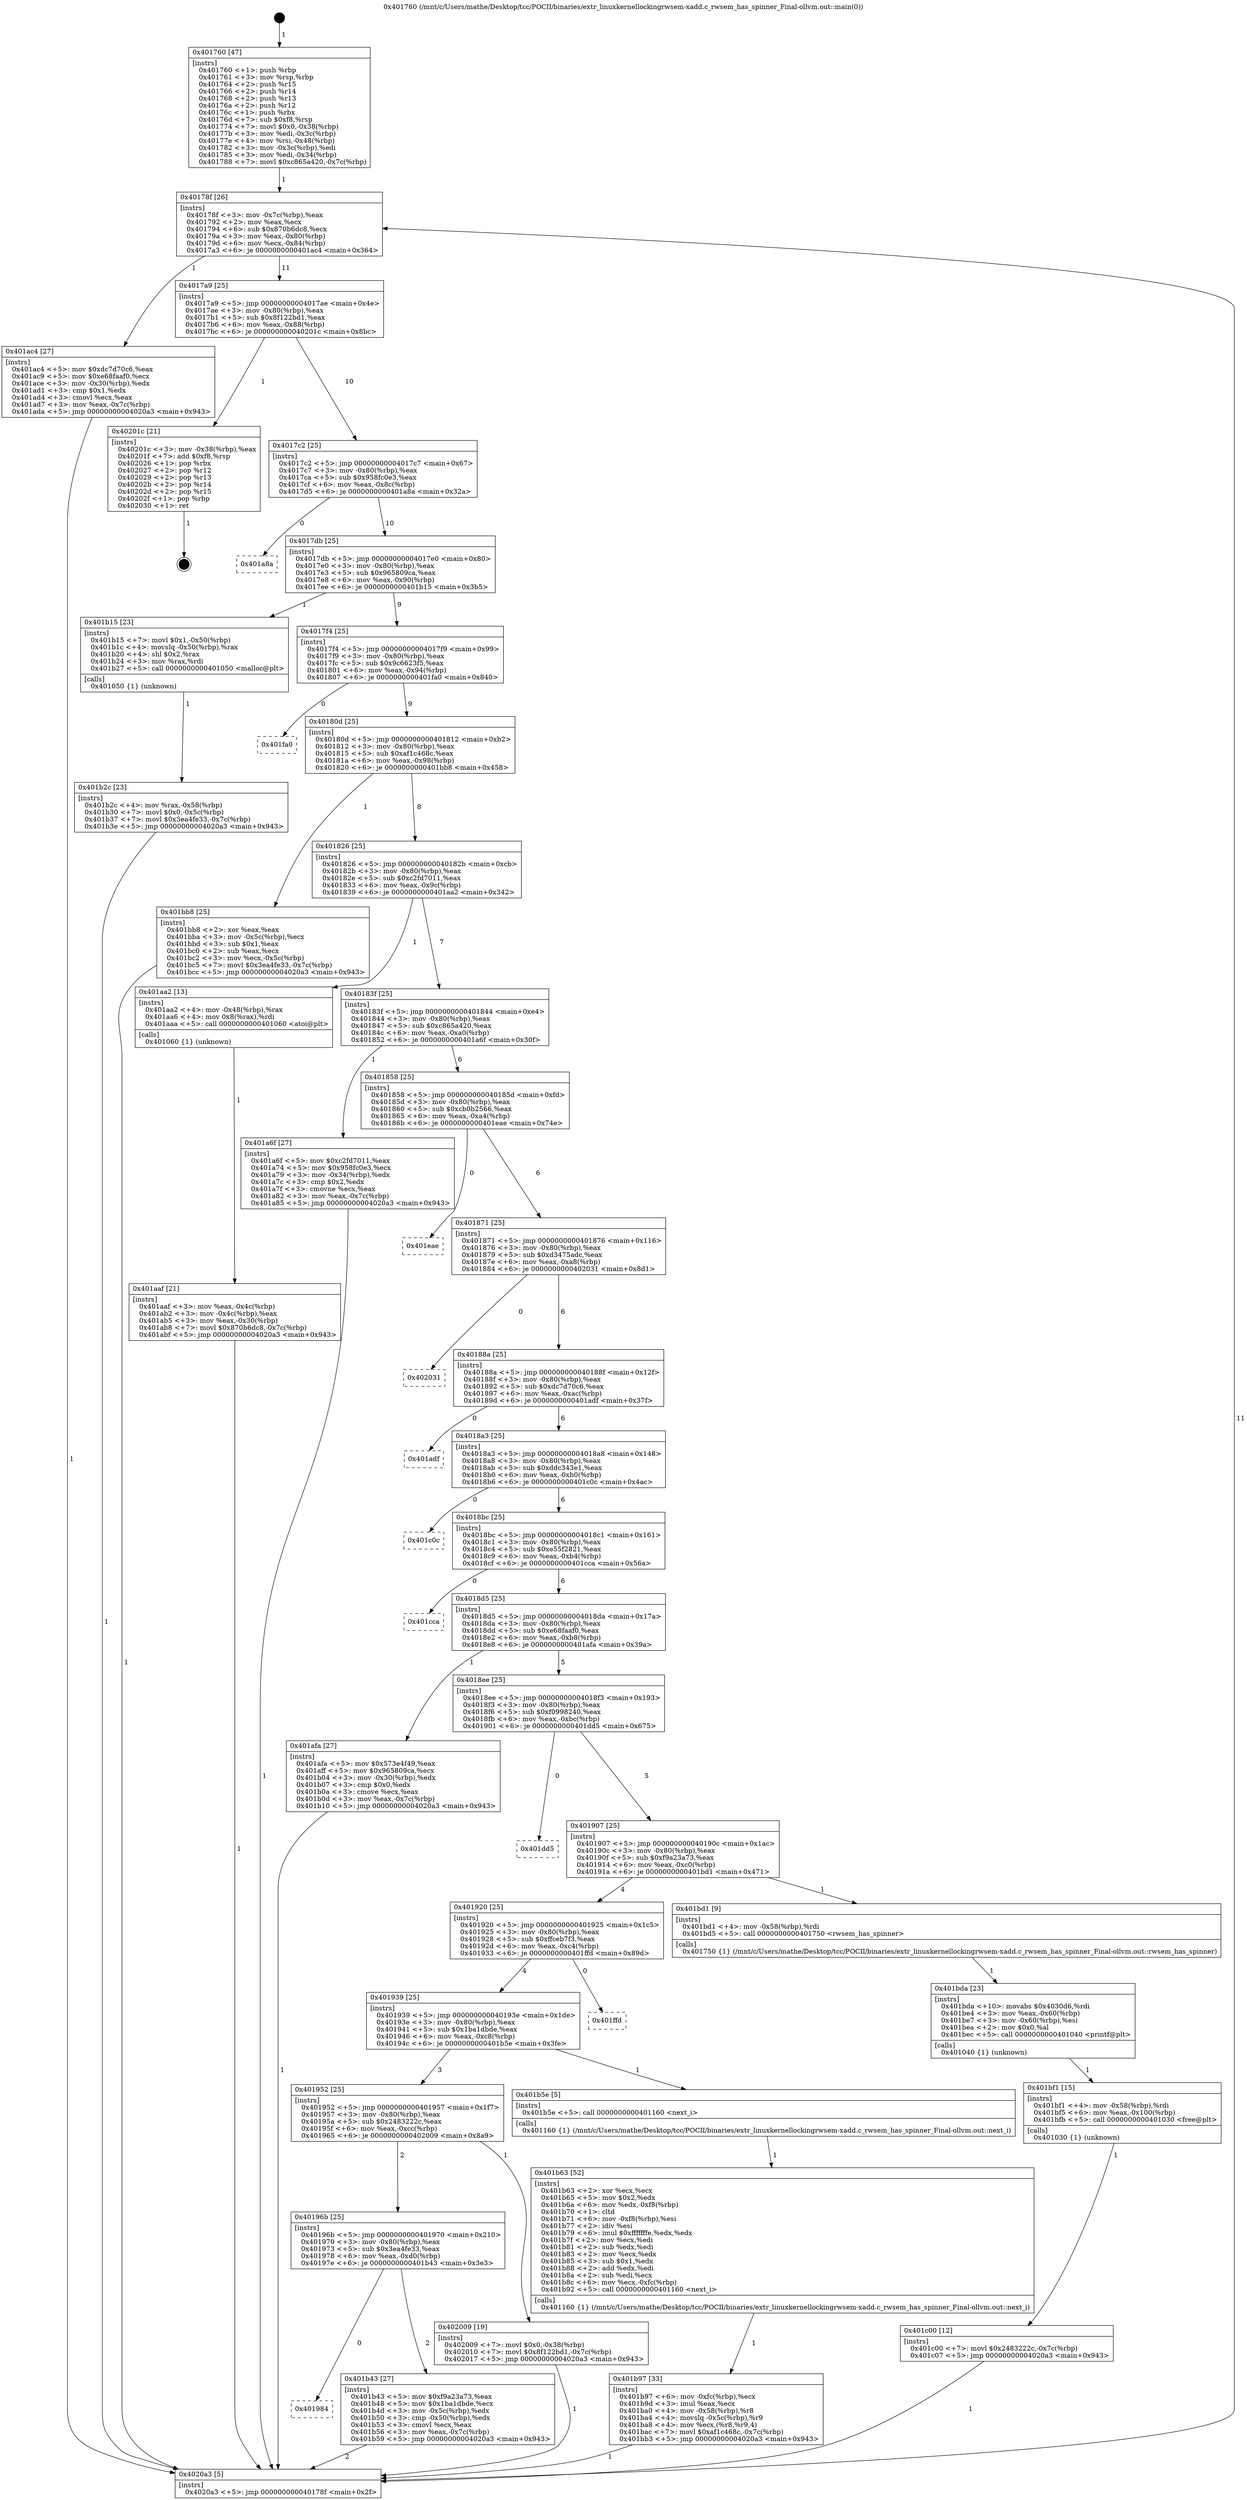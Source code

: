 digraph "0x401760" {
  label = "0x401760 (/mnt/c/Users/mathe/Desktop/tcc/POCII/binaries/extr_linuxkernellockingrwsem-xadd.c_rwsem_has_spinner_Final-ollvm.out::main(0))"
  labelloc = "t"
  node[shape=record]

  Entry [label="",width=0.3,height=0.3,shape=circle,fillcolor=black,style=filled]
  "0x40178f" [label="{
     0x40178f [26]\l
     | [instrs]\l
     &nbsp;&nbsp;0x40178f \<+3\>: mov -0x7c(%rbp),%eax\l
     &nbsp;&nbsp;0x401792 \<+2\>: mov %eax,%ecx\l
     &nbsp;&nbsp;0x401794 \<+6\>: sub $0x870b6dc8,%ecx\l
     &nbsp;&nbsp;0x40179a \<+3\>: mov %eax,-0x80(%rbp)\l
     &nbsp;&nbsp;0x40179d \<+6\>: mov %ecx,-0x84(%rbp)\l
     &nbsp;&nbsp;0x4017a3 \<+6\>: je 0000000000401ac4 \<main+0x364\>\l
  }"]
  "0x401ac4" [label="{
     0x401ac4 [27]\l
     | [instrs]\l
     &nbsp;&nbsp;0x401ac4 \<+5\>: mov $0xdc7d70c6,%eax\l
     &nbsp;&nbsp;0x401ac9 \<+5\>: mov $0xe68faaf0,%ecx\l
     &nbsp;&nbsp;0x401ace \<+3\>: mov -0x30(%rbp),%edx\l
     &nbsp;&nbsp;0x401ad1 \<+3\>: cmp $0x1,%edx\l
     &nbsp;&nbsp;0x401ad4 \<+3\>: cmovl %ecx,%eax\l
     &nbsp;&nbsp;0x401ad7 \<+3\>: mov %eax,-0x7c(%rbp)\l
     &nbsp;&nbsp;0x401ada \<+5\>: jmp 00000000004020a3 \<main+0x943\>\l
  }"]
  "0x4017a9" [label="{
     0x4017a9 [25]\l
     | [instrs]\l
     &nbsp;&nbsp;0x4017a9 \<+5\>: jmp 00000000004017ae \<main+0x4e\>\l
     &nbsp;&nbsp;0x4017ae \<+3\>: mov -0x80(%rbp),%eax\l
     &nbsp;&nbsp;0x4017b1 \<+5\>: sub $0x8f122bd1,%eax\l
     &nbsp;&nbsp;0x4017b6 \<+6\>: mov %eax,-0x88(%rbp)\l
     &nbsp;&nbsp;0x4017bc \<+6\>: je 000000000040201c \<main+0x8bc\>\l
  }"]
  Exit [label="",width=0.3,height=0.3,shape=circle,fillcolor=black,style=filled,peripheries=2]
  "0x40201c" [label="{
     0x40201c [21]\l
     | [instrs]\l
     &nbsp;&nbsp;0x40201c \<+3\>: mov -0x38(%rbp),%eax\l
     &nbsp;&nbsp;0x40201f \<+7\>: add $0xf8,%rsp\l
     &nbsp;&nbsp;0x402026 \<+1\>: pop %rbx\l
     &nbsp;&nbsp;0x402027 \<+2\>: pop %r12\l
     &nbsp;&nbsp;0x402029 \<+2\>: pop %r13\l
     &nbsp;&nbsp;0x40202b \<+2\>: pop %r14\l
     &nbsp;&nbsp;0x40202d \<+2\>: pop %r15\l
     &nbsp;&nbsp;0x40202f \<+1\>: pop %rbp\l
     &nbsp;&nbsp;0x402030 \<+1\>: ret\l
  }"]
  "0x4017c2" [label="{
     0x4017c2 [25]\l
     | [instrs]\l
     &nbsp;&nbsp;0x4017c2 \<+5\>: jmp 00000000004017c7 \<main+0x67\>\l
     &nbsp;&nbsp;0x4017c7 \<+3\>: mov -0x80(%rbp),%eax\l
     &nbsp;&nbsp;0x4017ca \<+5\>: sub $0x958fc0e3,%eax\l
     &nbsp;&nbsp;0x4017cf \<+6\>: mov %eax,-0x8c(%rbp)\l
     &nbsp;&nbsp;0x4017d5 \<+6\>: je 0000000000401a8a \<main+0x32a\>\l
  }"]
  "0x401c00" [label="{
     0x401c00 [12]\l
     | [instrs]\l
     &nbsp;&nbsp;0x401c00 \<+7\>: movl $0x2483222c,-0x7c(%rbp)\l
     &nbsp;&nbsp;0x401c07 \<+5\>: jmp 00000000004020a3 \<main+0x943\>\l
  }"]
  "0x401a8a" [label="{
     0x401a8a\l
  }", style=dashed]
  "0x4017db" [label="{
     0x4017db [25]\l
     | [instrs]\l
     &nbsp;&nbsp;0x4017db \<+5\>: jmp 00000000004017e0 \<main+0x80\>\l
     &nbsp;&nbsp;0x4017e0 \<+3\>: mov -0x80(%rbp),%eax\l
     &nbsp;&nbsp;0x4017e3 \<+5\>: sub $0x965809ca,%eax\l
     &nbsp;&nbsp;0x4017e8 \<+6\>: mov %eax,-0x90(%rbp)\l
     &nbsp;&nbsp;0x4017ee \<+6\>: je 0000000000401b15 \<main+0x3b5\>\l
  }"]
  "0x401bf1" [label="{
     0x401bf1 [15]\l
     | [instrs]\l
     &nbsp;&nbsp;0x401bf1 \<+4\>: mov -0x58(%rbp),%rdi\l
     &nbsp;&nbsp;0x401bf5 \<+6\>: mov %eax,-0x100(%rbp)\l
     &nbsp;&nbsp;0x401bfb \<+5\>: call 0000000000401030 \<free@plt\>\l
     | [calls]\l
     &nbsp;&nbsp;0x401030 \{1\} (unknown)\l
  }"]
  "0x401b15" [label="{
     0x401b15 [23]\l
     | [instrs]\l
     &nbsp;&nbsp;0x401b15 \<+7\>: movl $0x1,-0x50(%rbp)\l
     &nbsp;&nbsp;0x401b1c \<+4\>: movslq -0x50(%rbp),%rax\l
     &nbsp;&nbsp;0x401b20 \<+4\>: shl $0x2,%rax\l
     &nbsp;&nbsp;0x401b24 \<+3\>: mov %rax,%rdi\l
     &nbsp;&nbsp;0x401b27 \<+5\>: call 0000000000401050 \<malloc@plt\>\l
     | [calls]\l
     &nbsp;&nbsp;0x401050 \{1\} (unknown)\l
  }"]
  "0x4017f4" [label="{
     0x4017f4 [25]\l
     | [instrs]\l
     &nbsp;&nbsp;0x4017f4 \<+5\>: jmp 00000000004017f9 \<main+0x99\>\l
     &nbsp;&nbsp;0x4017f9 \<+3\>: mov -0x80(%rbp),%eax\l
     &nbsp;&nbsp;0x4017fc \<+5\>: sub $0x9c6623f5,%eax\l
     &nbsp;&nbsp;0x401801 \<+6\>: mov %eax,-0x94(%rbp)\l
     &nbsp;&nbsp;0x401807 \<+6\>: je 0000000000401fa0 \<main+0x840\>\l
  }"]
  "0x401bda" [label="{
     0x401bda [23]\l
     | [instrs]\l
     &nbsp;&nbsp;0x401bda \<+10\>: movabs $0x4030d6,%rdi\l
     &nbsp;&nbsp;0x401be4 \<+3\>: mov %eax,-0x60(%rbp)\l
     &nbsp;&nbsp;0x401be7 \<+3\>: mov -0x60(%rbp),%esi\l
     &nbsp;&nbsp;0x401bea \<+2\>: mov $0x0,%al\l
     &nbsp;&nbsp;0x401bec \<+5\>: call 0000000000401040 \<printf@plt\>\l
     | [calls]\l
     &nbsp;&nbsp;0x401040 \{1\} (unknown)\l
  }"]
  "0x401fa0" [label="{
     0x401fa0\l
  }", style=dashed]
  "0x40180d" [label="{
     0x40180d [25]\l
     | [instrs]\l
     &nbsp;&nbsp;0x40180d \<+5\>: jmp 0000000000401812 \<main+0xb2\>\l
     &nbsp;&nbsp;0x401812 \<+3\>: mov -0x80(%rbp),%eax\l
     &nbsp;&nbsp;0x401815 \<+5\>: sub $0xaf1c468c,%eax\l
     &nbsp;&nbsp;0x40181a \<+6\>: mov %eax,-0x98(%rbp)\l
     &nbsp;&nbsp;0x401820 \<+6\>: je 0000000000401bb8 \<main+0x458\>\l
  }"]
  "0x401b97" [label="{
     0x401b97 [33]\l
     | [instrs]\l
     &nbsp;&nbsp;0x401b97 \<+6\>: mov -0xfc(%rbp),%ecx\l
     &nbsp;&nbsp;0x401b9d \<+3\>: imul %eax,%ecx\l
     &nbsp;&nbsp;0x401ba0 \<+4\>: mov -0x58(%rbp),%r8\l
     &nbsp;&nbsp;0x401ba4 \<+4\>: movslq -0x5c(%rbp),%r9\l
     &nbsp;&nbsp;0x401ba8 \<+4\>: mov %ecx,(%r8,%r9,4)\l
     &nbsp;&nbsp;0x401bac \<+7\>: movl $0xaf1c468c,-0x7c(%rbp)\l
     &nbsp;&nbsp;0x401bb3 \<+5\>: jmp 00000000004020a3 \<main+0x943\>\l
  }"]
  "0x401bb8" [label="{
     0x401bb8 [25]\l
     | [instrs]\l
     &nbsp;&nbsp;0x401bb8 \<+2\>: xor %eax,%eax\l
     &nbsp;&nbsp;0x401bba \<+3\>: mov -0x5c(%rbp),%ecx\l
     &nbsp;&nbsp;0x401bbd \<+3\>: sub $0x1,%eax\l
     &nbsp;&nbsp;0x401bc0 \<+2\>: sub %eax,%ecx\l
     &nbsp;&nbsp;0x401bc2 \<+3\>: mov %ecx,-0x5c(%rbp)\l
     &nbsp;&nbsp;0x401bc5 \<+7\>: movl $0x3ea4fe33,-0x7c(%rbp)\l
     &nbsp;&nbsp;0x401bcc \<+5\>: jmp 00000000004020a3 \<main+0x943\>\l
  }"]
  "0x401826" [label="{
     0x401826 [25]\l
     | [instrs]\l
     &nbsp;&nbsp;0x401826 \<+5\>: jmp 000000000040182b \<main+0xcb\>\l
     &nbsp;&nbsp;0x40182b \<+3\>: mov -0x80(%rbp),%eax\l
     &nbsp;&nbsp;0x40182e \<+5\>: sub $0xc2fd7011,%eax\l
     &nbsp;&nbsp;0x401833 \<+6\>: mov %eax,-0x9c(%rbp)\l
     &nbsp;&nbsp;0x401839 \<+6\>: je 0000000000401aa2 \<main+0x342\>\l
  }"]
  "0x401b63" [label="{
     0x401b63 [52]\l
     | [instrs]\l
     &nbsp;&nbsp;0x401b63 \<+2\>: xor %ecx,%ecx\l
     &nbsp;&nbsp;0x401b65 \<+5\>: mov $0x2,%edx\l
     &nbsp;&nbsp;0x401b6a \<+6\>: mov %edx,-0xf8(%rbp)\l
     &nbsp;&nbsp;0x401b70 \<+1\>: cltd\l
     &nbsp;&nbsp;0x401b71 \<+6\>: mov -0xf8(%rbp),%esi\l
     &nbsp;&nbsp;0x401b77 \<+2\>: idiv %esi\l
     &nbsp;&nbsp;0x401b79 \<+6\>: imul $0xfffffffe,%edx,%edx\l
     &nbsp;&nbsp;0x401b7f \<+2\>: mov %ecx,%edi\l
     &nbsp;&nbsp;0x401b81 \<+2\>: sub %edx,%edi\l
     &nbsp;&nbsp;0x401b83 \<+2\>: mov %ecx,%edx\l
     &nbsp;&nbsp;0x401b85 \<+3\>: sub $0x1,%edx\l
     &nbsp;&nbsp;0x401b88 \<+2\>: add %edx,%edi\l
     &nbsp;&nbsp;0x401b8a \<+2\>: sub %edi,%ecx\l
     &nbsp;&nbsp;0x401b8c \<+6\>: mov %ecx,-0xfc(%rbp)\l
     &nbsp;&nbsp;0x401b92 \<+5\>: call 0000000000401160 \<next_i\>\l
     | [calls]\l
     &nbsp;&nbsp;0x401160 \{1\} (/mnt/c/Users/mathe/Desktop/tcc/POCII/binaries/extr_linuxkernellockingrwsem-xadd.c_rwsem_has_spinner_Final-ollvm.out::next_i)\l
  }"]
  "0x401aa2" [label="{
     0x401aa2 [13]\l
     | [instrs]\l
     &nbsp;&nbsp;0x401aa2 \<+4\>: mov -0x48(%rbp),%rax\l
     &nbsp;&nbsp;0x401aa6 \<+4\>: mov 0x8(%rax),%rdi\l
     &nbsp;&nbsp;0x401aaa \<+5\>: call 0000000000401060 \<atoi@plt\>\l
     | [calls]\l
     &nbsp;&nbsp;0x401060 \{1\} (unknown)\l
  }"]
  "0x40183f" [label="{
     0x40183f [25]\l
     | [instrs]\l
     &nbsp;&nbsp;0x40183f \<+5\>: jmp 0000000000401844 \<main+0xe4\>\l
     &nbsp;&nbsp;0x401844 \<+3\>: mov -0x80(%rbp),%eax\l
     &nbsp;&nbsp;0x401847 \<+5\>: sub $0xc865a420,%eax\l
     &nbsp;&nbsp;0x40184c \<+6\>: mov %eax,-0xa0(%rbp)\l
     &nbsp;&nbsp;0x401852 \<+6\>: je 0000000000401a6f \<main+0x30f\>\l
  }"]
  "0x401984" [label="{
     0x401984\l
  }", style=dashed]
  "0x401a6f" [label="{
     0x401a6f [27]\l
     | [instrs]\l
     &nbsp;&nbsp;0x401a6f \<+5\>: mov $0xc2fd7011,%eax\l
     &nbsp;&nbsp;0x401a74 \<+5\>: mov $0x958fc0e3,%ecx\l
     &nbsp;&nbsp;0x401a79 \<+3\>: mov -0x34(%rbp),%edx\l
     &nbsp;&nbsp;0x401a7c \<+3\>: cmp $0x2,%edx\l
     &nbsp;&nbsp;0x401a7f \<+3\>: cmovne %ecx,%eax\l
     &nbsp;&nbsp;0x401a82 \<+3\>: mov %eax,-0x7c(%rbp)\l
     &nbsp;&nbsp;0x401a85 \<+5\>: jmp 00000000004020a3 \<main+0x943\>\l
  }"]
  "0x401858" [label="{
     0x401858 [25]\l
     | [instrs]\l
     &nbsp;&nbsp;0x401858 \<+5\>: jmp 000000000040185d \<main+0xfd\>\l
     &nbsp;&nbsp;0x40185d \<+3\>: mov -0x80(%rbp),%eax\l
     &nbsp;&nbsp;0x401860 \<+5\>: sub $0xcb0b2566,%eax\l
     &nbsp;&nbsp;0x401865 \<+6\>: mov %eax,-0xa4(%rbp)\l
     &nbsp;&nbsp;0x40186b \<+6\>: je 0000000000401eae \<main+0x74e\>\l
  }"]
  "0x4020a3" [label="{
     0x4020a3 [5]\l
     | [instrs]\l
     &nbsp;&nbsp;0x4020a3 \<+5\>: jmp 000000000040178f \<main+0x2f\>\l
  }"]
  "0x401760" [label="{
     0x401760 [47]\l
     | [instrs]\l
     &nbsp;&nbsp;0x401760 \<+1\>: push %rbp\l
     &nbsp;&nbsp;0x401761 \<+3\>: mov %rsp,%rbp\l
     &nbsp;&nbsp;0x401764 \<+2\>: push %r15\l
     &nbsp;&nbsp;0x401766 \<+2\>: push %r14\l
     &nbsp;&nbsp;0x401768 \<+2\>: push %r13\l
     &nbsp;&nbsp;0x40176a \<+2\>: push %r12\l
     &nbsp;&nbsp;0x40176c \<+1\>: push %rbx\l
     &nbsp;&nbsp;0x40176d \<+7\>: sub $0xf8,%rsp\l
     &nbsp;&nbsp;0x401774 \<+7\>: movl $0x0,-0x38(%rbp)\l
     &nbsp;&nbsp;0x40177b \<+3\>: mov %edi,-0x3c(%rbp)\l
     &nbsp;&nbsp;0x40177e \<+4\>: mov %rsi,-0x48(%rbp)\l
     &nbsp;&nbsp;0x401782 \<+3\>: mov -0x3c(%rbp),%edi\l
     &nbsp;&nbsp;0x401785 \<+3\>: mov %edi,-0x34(%rbp)\l
     &nbsp;&nbsp;0x401788 \<+7\>: movl $0xc865a420,-0x7c(%rbp)\l
  }"]
  "0x401aaf" [label="{
     0x401aaf [21]\l
     | [instrs]\l
     &nbsp;&nbsp;0x401aaf \<+3\>: mov %eax,-0x4c(%rbp)\l
     &nbsp;&nbsp;0x401ab2 \<+3\>: mov -0x4c(%rbp),%eax\l
     &nbsp;&nbsp;0x401ab5 \<+3\>: mov %eax,-0x30(%rbp)\l
     &nbsp;&nbsp;0x401ab8 \<+7\>: movl $0x870b6dc8,-0x7c(%rbp)\l
     &nbsp;&nbsp;0x401abf \<+5\>: jmp 00000000004020a3 \<main+0x943\>\l
  }"]
  "0x401b43" [label="{
     0x401b43 [27]\l
     | [instrs]\l
     &nbsp;&nbsp;0x401b43 \<+5\>: mov $0xf9a23a73,%eax\l
     &nbsp;&nbsp;0x401b48 \<+5\>: mov $0x1ba1dbde,%ecx\l
     &nbsp;&nbsp;0x401b4d \<+3\>: mov -0x5c(%rbp),%edx\l
     &nbsp;&nbsp;0x401b50 \<+3\>: cmp -0x50(%rbp),%edx\l
     &nbsp;&nbsp;0x401b53 \<+3\>: cmovl %ecx,%eax\l
     &nbsp;&nbsp;0x401b56 \<+3\>: mov %eax,-0x7c(%rbp)\l
     &nbsp;&nbsp;0x401b59 \<+5\>: jmp 00000000004020a3 \<main+0x943\>\l
  }"]
  "0x401eae" [label="{
     0x401eae\l
  }", style=dashed]
  "0x401871" [label="{
     0x401871 [25]\l
     | [instrs]\l
     &nbsp;&nbsp;0x401871 \<+5\>: jmp 0000000000401876 \<main+0x116\>\l
     &nbsp;&nbsp;0x401876 \<+3\>: mov -0x80(%rbp),%eax\l
     &nbsp;&nbsp;0x401879 \<+5\>: sub $0xd3475adc,%eax\l
     &nbsp;&nbsp;0x40187e \<+6\>: mov %eax,-0xa8(%rbp)\l
     &nbsp;&nbsp;0x401884 \<+6\>: je 0000000000402031 \<main+0x8d1\>\l
  }"]
  "0x40196b" [label="{
     0x40196b [25]\l
     | [instrs]\l
     &nbsp;&nbsp;0x40196b \<+5\>: jmp 0000000000401970 \<main+0x210\>\l
     &nbsp;&nbsp;0x401970 \<+3\>: mov -0x80(%rbp),%eax\l
     &nbsp;&nbsp;0x401973 \<+5\>: sub $0x3ea4fe33,%eax\l
     &nbsp;&nbsp;0x401978 \<+6\>: mov %eax,-0xd0(%rbp)\l
     &nbsp;&nbsp;0x40197e \<+6\>: je 0000000000401b43 \<main+0x3e3\>\l
  }"]
  "0x402031" [label="{
     0x402031\l
  }", style=dashed]
  "0x40188a" [label="{
     0x40188a [25]\l
     | [instrs]\l
     &nbsp;&nbsp;0x40188a \<+5\>: jmp 000000000040188f \<main+0x12f\>\l
     &nbsp;&nbsp;0x40188f \<+3\>: mov -0x80(%rbp),%eax\l
     &nbsp;&nbsp;0x401892 \<+5\>: sub $0xdc7d70c6,%eax\l
     &nbsp;&nbsp;0x401897 \<+6\>: mov %eax,-0xac(%rbp)\l
     &nbsp;&nbsp;0x40189d \<+6\>: je 0000000000401adf \<main+0x37f\>\l
  }"]
  "0x402009" [label="{
     0x402009 [19]\l
     | [instrs]\l
     &nbsp;&nbsp;0x402009 \<+7\>: movl $0x0,-0x38(%rbp)\l
     &nbsp;&nbsp;0x402010 \<+7\>: movl $0x8f122bd1,-0x7c(%rbp)\l
     &nbsp;&nbsp;0x402017 \<+5\>: jmp 00000000004020a3 \<main+0x943\>\l
  }"]
  "0x401adf" [label="{
     0x401adf\l
  }", style=dashed]
  "0x4018a3" [label="{
     0x4018a3 [25]\l
     | [instrs]\l
     &nbsp;&nbsp;0x4018a3 \<+5\>: jmp 00000000004018a8 \<main+0x148\>\l
     &nbsp;&nbsp;0x4018a8 \<+3\>: mov -0x80(%rbp),%eax\l
     &nbsp;&nbsp;0x4018ab \<+5\>: sub $0xddc343e1,%eax\l
     &nbsp;&nbsp;0x4018b0 \<+6\>: mov %eax,-0xb0(%rbp)\l
     &nbsp;&nbsp;0x4018b6 \<+6\>: je 0000000000401c0c \<main+0x4ac\>\l
  }"]
  "0x401952" [label="{
     0x401952 [25]\l
     | [instrs]\l
     &nbsp;&nbsp;0x401952 \<+5\>: jmp 0000000000401957 \<main+0x1f7\>\l
     &nbsp;&nbsp;0x401957 \<+3\>: mov -0x80(%rbp),%eax\l
     &nbsp;&nbsp;0x40195a \<+5\>: sub $0x2483222c,%eax\l
     &nbsp;&nbsp;0x40195f \<+6\>: mov %eax,-0xcc(%rbp)\l
     &nbsp;&nbsp;0x401965 \<+6\>: je 0000000000402009 \<main+0x8a9\>\l
  }"]
  "0x401c0c" [label="{
     0x401c0c\l
  }", style=dashed]
  "0x4018bc" [label="{
     0x4018bc [25]\l
     | [instrs]\l
     &nbsp;&nbsp;0x4018bc \<+5\>: jmp 00000000004018c1 \<main+0x161\>\l
     &nbsp;&nbsp;0x4018c1 \<+3\>: mov -0x80(%rbp),%eax\l
     &nbsp;&nbsp;0x4018c4 \<+5\>: sub $0xe55f2821,%eax\l
     &nbsp;&nbsp;0x4018c9 \<+6\>: mov %eax,-0xb4(%rbp)\l
     &nbsp;&nbsp;0x4018cf \<+6\>: je 0000000000401cca \<main+0x56a\>\l
  }"]
  "0x401b5e" [label="{
     0x401b5e [5]\l
     | [instrs]\l
     &nbsp;&nbsp;0x401b5e \<+5\>: call 0000000000401160 \<next_i\>\l
     | [calls]\l
     &nbsp;&nbsp;0x401160 \{1\} (/mnt/c/Users/mathe/Desktop/tcc/POCII/binaries/extr_linuxkernellockingrwsem-xadd.c_rwsem_has_spinner_Final-ollvm.out::next_i)\l
  }"]
  "0x401cca" [label="{
     0x401cca\l
  }", style=dashed]
  "0x4018d5" [label="{
     0x4018d5 [25]\l
     | [instrs]\l
     &nbsp;&nbsp;0x4018d5 \<+5\>: jmp 00000000004018da \<main+0x17a\>\l
     &nbsp;&nbsp;0x4018da \<+3\>: mov -0x80(%rbp),%eax\l
     &nbsp;&nbsp;0x4018dd \<+5\>: sub $0xe68faaf0,%eax\l
     &nbsp;&nbsp;0x4018e2 \<+6\>: mov %eax,-0xb8(%rbp)\l
     &nbsp;&nbsp;0x4018e8 \<+6\>: je 0000000000401afa \<main+0x39a\>\l
  }"]
  "0x401939" [label="{
     0x401939 [25]\l
     | [instrs]\l
     &nbsp;&nbsp;0x401939 \<+5\>: jmp 000000000040193e \<main+0x1de\>\l
     &nbsp;&nbsp;0x40193e \<+3\>: mov -0x80(%rbp),%eax\l
     &nbsp;&nbsp;0x401941 \<+5\>: sub $0x1ba1dbde,%eax\l
     &nbsp;&nbsp;0x401946 \<+6\>: mov %eax,-0xc8(%rbp)\l
     &nbsp;&nbsp;0x40194c \<+6\>: je 0000000000401b5e \<main+0x3fe\>\l
  }"]
  "0x401afa" [label="{
     0x401afa [27]\l
     | [instrs]\l
     &nbsp;&nbsp;0x401afa \<+5\>: mov $0x573e4f49,%eax\l
     &nbsp;&nbsp;0x401aff \<+5\>: mov $0x965809ca,%ecx\l
     &nbsp;&nbsp;0x401b04 \<+3\>: mov -0x30(%rbp),%edx\l
     &nbsp;&nbsp;0x401b07 \<+3\>: cmp $0x0,%edx\l
     &nbsp;&nbsp;0x401b0a \<+3\>: cmove %ecx,%eax\l
     &nbsp;&nbsp;0x401b0d \<+3\>: mov %eax,-0x7c(%rbp)\l
     &nbsp;&nbsp;0x401b10 \<+5\>: jmp 00000000004020a3 \<main+0x943\>\l
  }"]
  "0x4018ee" [label="{
     0x4018ee [25]\l
     | [instrs]\l
     &nbsp;&nbsp;0x4018ee \<+5\>: jmp 00000000004018f3 \<main+0x193\>\l
     &nbsp;&nbsp;0x4018f3 \<+3\>: mov -0x80(%rbp),%eax\l
     &nbsp;&nbsp;0x4018f6 \<+5\>: sub $0xf0998240,%eax\l
     &nbsp;&nbsp;0x4018fb \<+6\>: mov %eax,-0xbc(%rbp)\l
     &nbsp;&nbsp;0x401901 \<+6\>: je 0000000000401dd5 \<main+0x675\>\l
  }"]
  "0x401b2c" [label="{
     0x401b2c [23]\l
     | [instrs]\l
     &nbsp;&nbsp;0x401b2c \<+4\>: mov %rax,-0x58(%rbp)\l
     &nbsp;&nbsp;0x401b30 \<+7\>: movl $0x0,-0x5c(%rbp)\l
     &nbsp;&nbsp;0x401b37 \<+7\>: movl $0x3ea4fe33,-0x7c(%rbp)\l
     &nbsp;&nbsp;0x401b3e \<+5\>: jmp 00000000004020a3 \<main+0x943\>\l
  }"]
  "0x401ffd" [label="{
     0x401ffd\l
  }", style=dashed]
  "0x401dd5" [label="{
     0x401dd5\l
  }", style=dashed]
  "0x401907" [label="{
     0x401907 [25]\l
     | [instrs]\l
     &nbsp;&nbsp;0x401907 \<+5\>: jmp 000000000040190c \<main+0x1ac\>\l
     &nbsp;&nbsp;0x40190c \<+3\>: mov -0x80(%rbp),%eax\l
     &nbsp;&nbsp;0x40190f \<+5\>: sub $0xf9a23a73,%eax\l
     &nbsp;&nbsp;0x401914 \<+6\>: mov %eax,-0xc0(%rbp)\l
     &nbsp;&nbsp;0x40191a \<+6\>: je 0000000000401bd1 \<main+0x471\>\l
  }"]
  "0x401920" [label="{
     0x401920 [25]\l
     | [instrs]\l
     &nbsp;&nbsp;0x401920 \<+5\>: jmp 0000000000401925 \<main+0x1c5\>\l
     &nbsp;&nbsp;0x401925 \<+3\>: mov -0x80(%rbp),%eax\l
     &nbsp;&nbsp;0x401928 \<+5\>: sub $0xffceb7f3,%eax\l
     &nbsp;&nbsp;0x40192d \<+6\>: mov %eax,-0xc4(%rbp)\l
     &nbsp;&nbsp;0x401933 \<+6\>: je 0000000000401ffd \<main+0x89d\>\l
  }"]
  "0x401bd1" [label="{
     0x401bd1 [9]\l
     | [instrs]\l
     &nbsp;&nbsp;0x401bd1 \<+4\>: mov -0x58(%rbp),%rdi\l
     &nbsp;&nbsp;0x401bd5 \<+5\>: call 0000000000401750 \<rwsem_has_spinner\>\l
     | [calls]\l
     &nbsp;&nbsp;0x401750 \{1\} (/mnt/c/Users/mathe/Desktop/tcc/POCII/binaries/extr_linuxkernellockingrwsem-xadd.c_rwsem_has_spinner_Final-ollvm.out::rwsem_has_spinner)\l
  }"]
  Entry -> "0x401760" [label=" 1"]
  "0x40178f" -> "0x401ac4" [label=" 1"]
  "0x40178f" -> "0x4017a9" [label=" 11"]
  "0x40201c" -> Exit [label=" 1"]
  "0x4017a9" -> "0x40201c" [label=" 1"]
  "0x4017a9" -> "0x4017c2" [label=" 10"]
  "0x402009" -> "0x4020a3" [label=" 1"]
  "0x4017c2" -> "0x401a8a" [label=" 0"]
  "0x4017c2" -> "0x4017db" [label=" 10"]
  "0x401c00" -> "0x4020a3" [label=" 1"]
  "0x4017db" -> "0x401b15" [label=" 1"]
  "0x4017db" -> "0x4017f4" [label=" 9"]
  "0x401bf1" -> "0x401c00" [label=" 1"]
  "0x4017f4" -> "0x401fa0" [label=" 0"]
  "0x4017f4" -> "0x40180d" [label=" 9"]
  "0x401bda" -> "0x401bf1" [label=" 1"]
  "0x40180d" -> "0x401bb8" [label=" 1"]
  "0x40180d" -> "0x401826" [label=" 8"]
  "0x401bd1" -> "0x401bda" [label=" 1"]
  "0x401826" -> "0x401aa2" [label=" 1"]
  "0x401826" -> "0x40183f" [label=" 7"]
  "0x401bb8" -> "0x4020a3" [label=" 1"]
  "0x40183f" -> "0x401a6f" [label=" 1"]
  "0x40183f" -> "0x401858" [label=" 6"]
  "0x401a6f" -> "0x4020a3" [label=" 1"]
  "0x401760" -> "0x40178f" [label=" 1"]
  "0x4020a3" -> "0x40178f" [label=" 11"]
  "0x401aa2" -> "0x401aaf" [label=" 1"]
  "0x401aaf" -> "0x4020a3" [label=" 1"]
  "0x401ac4" -> "0x4020a3" [label=" 1"]
  "0x401b97" -> "0x4020a3" [label=" 1"]
  "0x401858" -> "0x401eae" [label=" 0"]
  "0x401858" -> "0x401871" [label=" 6"]
  "0x401b63" -> "0x401b97" [label=" 1"]
  "0x401871" -> "0x402031" [label=" 0"]
  "0x401871" -> "0x40188a" [label=" 6"]
  "0x401b43" -> "0x4020a3" [label=" 2"]
  "0x40188a" -> "0x401adf" [label=" 0"]
  "0x40188a" -> "0x4018a3" [label=" 6"]
  "0x40196b" -> "0x401984" [label=" 0"]
  "0x4018a3" -> "0x401c0c" [label=" 0"]
  "0x4018a3" -> "0x4018bc" [label=" 6"]
  "0x401b5e" -> "0x401b63" [label=" 1"]
  "0x4018bc" -> "0x401cca" [label=" 0"]
  "0x4018bc" -> "0x4018d5" [label=" 6"]
  "0x401952" -> "0x40196b" [label=" 2"]
  "0x4018d5" -> "0x401afa" [label=" 1"]
  "0x4018d5" -> "0x4018ee" [label=" 5"]
  "0x401afa" -> "0x4020a3" [label=" 1"]
  "0x401b15" -> "0x401b2c" [label=" 1"]
  "0x401b2c" -> "0x4020a3" [label=" 1"]
  "0x40196b" -> "0x401b43" [label=" 2"]
  "0x4018ee" -> "0x401dd5" [label=" 0"]
  "0x4018ee" -> "0x401907" [label=" 5"]
  "0x401939" -> "0x401952" [label=" 3"]
  "0x401907" -> "0x401bd1" [label=" 1"]
  "0x401907" -> "0x401920" [label=" 4"]
  "0x401939" -> "0x401b5e" [label=" 1"]
  "0x401920" -> "0x401ffd" [label=" 0"]
  "0x401920" -> "0x401939" [label=" 4"]
  "0x401952" -> "0x402009" [label=" 1"]
}
